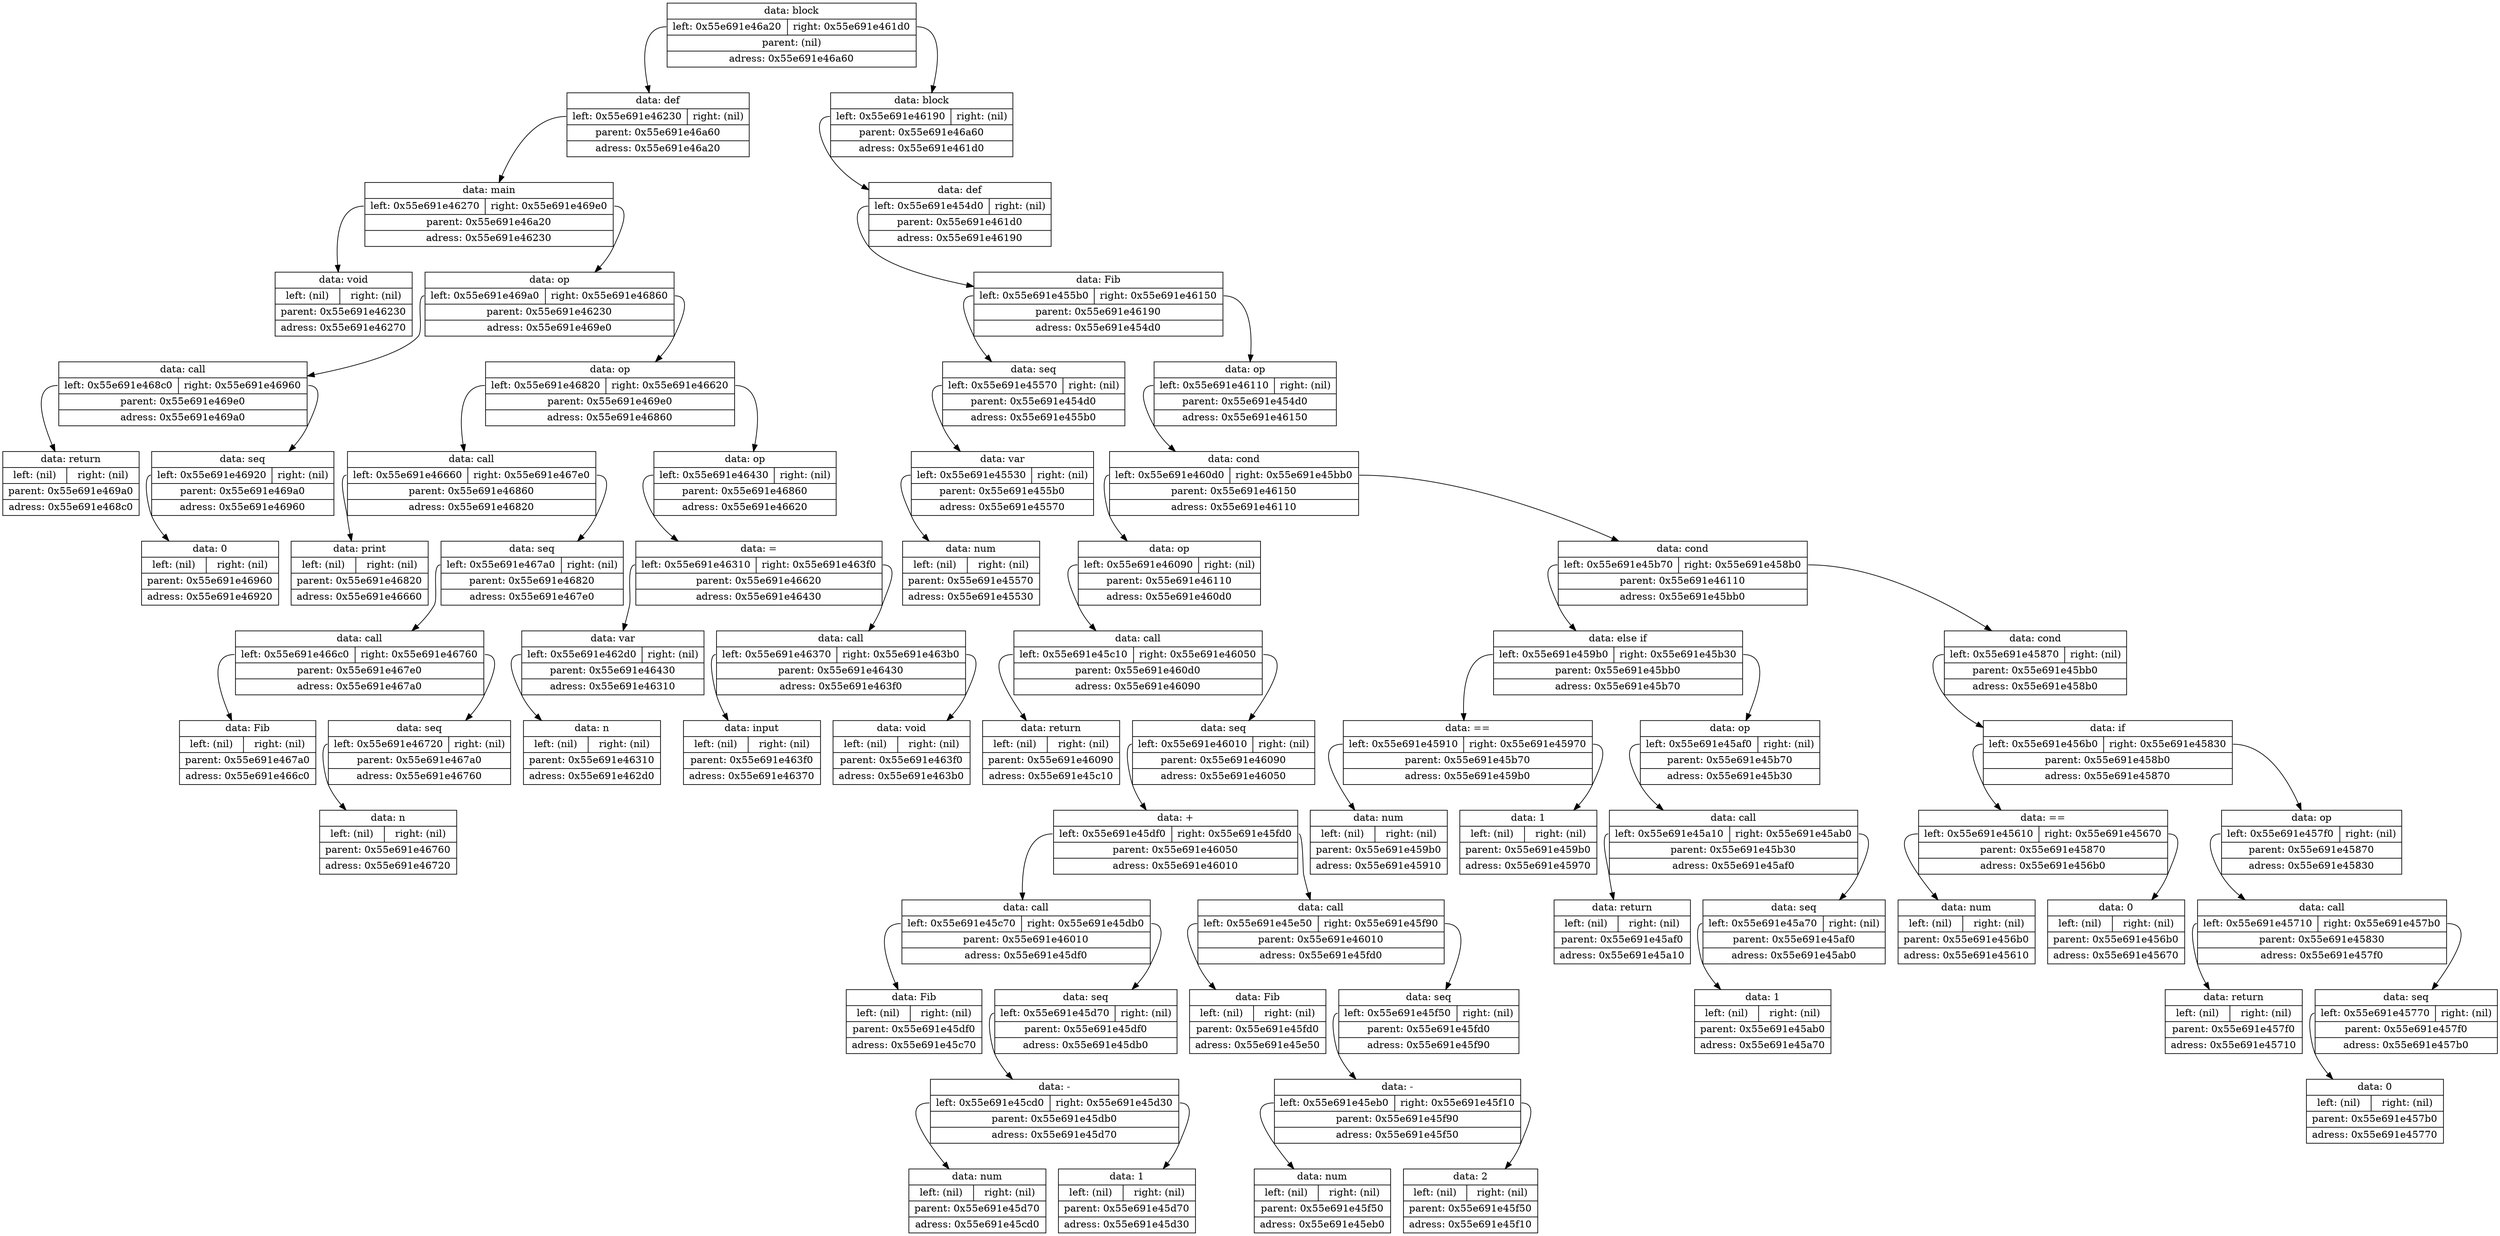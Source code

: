 digraph dump
{
	node0x55e691e46a60 [shape = "record", label = "{<f1>data: block|{<f2>left: 0x55e691e46a20|<f3>right: 0x55e691e461d0}|<f4>parent: (nil)|<f5>adress: 0x55e691e46a60}"];
	node0x55e691e46a20 [shape = "record", label = "{<f1>data: def|{<f2>left: 0x55e691e46230|<f3>right: (nil)}|<f4>parent: 0x55e691e46a60|<f5>adress: 0x55e691e46a20}"];
	node0x55e691e46230 [shape = "record", label = "{<f1>data: main|{<f2>left: 0x55e691e46270|<f3>right: 0x55e691e469e0}|<f4>parent: 0x55e691e46a20|<f5>adress: 0x55e691e46230}"];
	node0x55e691e46270 [shape = "record", label = "{<f1>data: void|{<f2>left: (nil)|<f3>right: (nil)}|<f4>parent: 0x55e691e46230|<f5>adress: 0x55e691e46270}"];
	node0x55e691e46230:f2 -> node0x55e691e46270
	node0x55e691e469e0 [shape = "record", label = "{<f1>data: op|{<f2>left: 0x55e691e469a0|<f3>right: 0x55e691e46860}|<f4>parent: 0x55e691e46230|<f5>adress: 0x55e691e469e0}"];
	node0x55e691e469a0 [shape = "record", label = "{<f1>data: call|{<f2>left: 0x55e691e468c0|<f3>right: 0x55e691e46960}|<f4>parent: 0x55e691e469e0|<f5>adress: 0x55e691e469a0}"];
	node0x55e691e468c0 [shape = "record", label = "{<f1>data: return|{<f2>left: (nil)|<f3>right: (nil)}|<f4>parent: 0x55e691e469a0|<f5>adress: 0x55e691e468c0}"];
	node0x55e691e469a0:f2 -> node0x55e691e468c0
	node0x55e691e46960 [shape = "record", label = "{<f1>data: seq|{<f2>left: 0x55e691e46920|<f3>right: (nil)}|<f4>parent: 0x55e691e469a0|<f5>adress: 0x55e691e46960}"];
	node0x55e691e46920 [shape = "record", label = "{<f1>data: 0|{<f2>left: (nil)|<f3>right: (nil)}|<f4>parent: 0x55e691e46960|<f5>adress: 0x55e691e46920}"];
	node0x55e691e46960:f2 -> node0x55e691e46920
	node0x55e691e469a0:f3 -> node0x55e691e46960
	node0x55e691e469e0:f2 -> node0x55e691e469a0
	node0x55e691e46860 [shape = "record", label = "{<f1>data: op|{<f2>left: 0x55e691e46820|<f3>right: 0x55e691e46620}|<f4>parent: 0x55e691e469e0|<f5>adress: 0x55e691e46860}"];
	node0x55e691e46820 [shape = "record", label = "{<f1>data: call|{<f2>left: 0x55e691e46660|<f3>right: 0x55e691e467e0}|<f4>parent: 0x55e691e46860|<f5>adress: 0x55e691e46820}"];
	node0x55e691e46660 [shape = "record", label = "{<f1>data: print|{<f2>left: (nil)|<f3>right: (nil)}|<f4>parent: 0x55e691e46820|<f5>adress: 0x55e691e46660}"];
	node0x55e691e46820:f2 -> node0x55e691e46660
	node0x55e691e467e0 [shape = "record", label = "{<f1>data: seq|{<f2>left: 0x55e691e467a0|<f3>right: (nil)}|<f4>parent: 0x55e691e46820|<f5>adress: 0x55e691e467e0}"];
	node0x55e691e467a0 [shape = "record", label = "{<f1>data: call|{<f2>left: 0x55e691e466c0|<f3>right: 0x55e691e46760}|<f4>parent: 0x55e691e467e0|<f5>adress: 0x55e691e467a0}"];
	node0x55e691e466c0 [shape = "record", label = "{<f1>data: Fib|{<f2>left: (nil)|<f3>right: (nil)}|<f4>parent: 0x55e691e467a0|<f5>adress: 0x55e691e466c0}"];
	node0x55e691e467a0:f2 -> node0x55e691e466c0
	node0x55e691e46760 [shape = "record", label = "{<f1>data: seq|{<f2>left: 0x55e691e46720|<f3>right: (nil)}|<f4>parent: 0x55e691e467a0|<f5>adress: 0x55e691e46760}"];
	node0x55e691e46720 [shape = "record", label = "{<f1>data: n|{<f2>left: (nil)|<f3>right: (nil)}|<f4>parent: 0x55e691e46760|<f5>adress: 0x55e691e46720}"];
	node0x55e691e46760:f2 -> node0x55e691e46720
	node0x55e691e467a0:f3 -> node0x55e691e46760
	node0x55e691e467e0:f2 -> node0x55e691e467a0
	node0x55e691e46820:f3 -> node0x55e691e467e0
	node0x55e691e46860:f2 -> node0x55e691e46820
	node0x55e691e46620 [shape = "record", label = "{<f1>data: op|{<f2>left: 0x55e691e46430|<f3>right: (nil)}|<f4>parent: 0x55e691e46860|<f5>adress: 0x55e691e46620}"];
	node0x55e691e46430 [shape = "record", label = "{<f1>data: =|{<f2>left: 0x55e691e46310|<f3>right: 0x55e691e463f0}|<f4>parent: 0x55e691e46620|<f5>adress: 0x55e691e46430}"];
	node0x55e691e46310 [shape = "record", label = "{<f1>data: var|{<f2>left: 0x55e691e462d0|<f3>right: (nil)}|<f4>parent: 0x55e691e46430|<f5>adress: 0x55e691e46310}"];
	node0x55e691e462d0 [shape = "record", label = "{<f1>data: n|{<f2>left: (nil)|<f3>right: (nil)}|<f4>parent: 0x55e691e46310|<f5>adress: 0x55e691e462d0}"];
	node0x55e691e46310:f2 -> node0x55e691e462d0
	node0x55e691e46430:f2 -> node0x55e691e46310
	node0x55e691e463f0 [shape = "record", label = "{<f1>data: call|{<f2>left: 0x55e691e46370|<f3>right: 0x55e691e463b0}|<f4>parent: 0x55e691e46430|<f5>adress: 0x55e691e463f0}"];
	node0x55e691e46370 [shape = "record", label = "{<f1>data: input|{<f2>left: (nil)|<f3>right: (nil)}|<f4>parent: 0x55e691e463f0|<f5>adress: 0x55e691e46370}"];
	node0x55e691e463f0:f2 -> node0x55e691e46370
	node0x55e691e463b0 [shape = "record", label = "{<f1>data: void|{<f2>left: (nil)|<f3>right: (nil)}|<f4>parent: 0x55e691e463f0|<f5>adress: 0x55e691e463b0}"];
	node0x55e691e463f0:f3 -> node0x55e691e463b0
	node0x55e691e46430:f3 -> node0x55e691e463f0
	node0x55e691e46620:f2 -> node0x55e691e46430
	node0x55e691e46860:f3 -> node0x55e691e46620
	node0x55e691e469e0:f3 -> node0x55e691e46860
	node0x55e691e46230:f3 -> node0x55e691e469e0
	node0x55e691e46a20:f2 -> node0x55e691e46230
	node0x55e691e46a60:f2 -> node0x55e691e46a20
	node0x55e691e461d0 [shape = "record", label = "{<f1>data: block|{<f2>left: 0x55e691e46190|<f3>right: (nil)}|<f4>parent: 0x55e691e46a60|<f5>adress: 0x55e691e461d0}"];
	node0x55e691e46190 [shape = "record", label = "{<f1>data: def|{<f2>left: 0x55e691e454d0|<f3>right: (nil)}|<f4>parent: 0x55e691e461d0|<f5>adress: 0x55e691e46190}"];
	node0x55e691e454d0 [shape = "record", label = "{<f1>data: Fib|{<f2>left: 0x55e691e455b0|<f3>right: 0x55e691e46150}|<f4>parent: 0x55e691e46190|<f5>adress: 0x55e691e454d0}"];
	node0x55e691e455b0 [shape = "record", label = "{<f1>data: seq|{<f2>left: 0x55e691e45570|<f3>right: (nil)}|<f4>parent: 0x55e691e454d0|<f5>adress: 0x55e691e455b0}"];
	node0x55e691e45570 [shape = "record", label = "{<f1>data: var|{<f2>left: 0x55e691e45530|<f3>right: (nil)}|<f4>parent: 0x55e691e455b0|<f5>adress: 0x55e691e45570}"];
	node0x55e691e45530 [shape = "record", label = "{<f1>data: num|{<f2>left: (nil)|<f3>right: (nil)}|<f4>parent: 0x55e691e45570|<f5>adress: 0x55e691e45530}"];
	node0x55e691e45570:f2 -> node0x55e691e45530
	node0x55e691e455b0:f2 -> node0x55e691e45570
	node0x55e691e454d0:f2 -> node0x55e691e455b0
	node0x55e691e46150 [shape = "record", label = "{<f1>data: op|{<f2>left: 0x55e691e46110|<f3>right: (nil)}|<f4>parent: 0x55e691e454d0|<f5>adress: 0x55e691e46150}"];
	node0x55e691e46110 [shape = "record", label = "{<f1>data: cond|{<f2>left: 0x55e691e460d0|<f3>right: 0x55e691e45bb0}|<f4>parent: 0x55e691e46150|<f5>adress: 0x55e691e46110}"];
	node0x55e691e460d0 [shape = "record", label = "{<f1>data: op|{<f2>left: 0x55e691e46090|<f3>right: (nil)}|<f4>parent: 0x55e691e46110|<f5>adress: 0x55e691e460d0}"];
	node0x55e691e46090 [shape = "record", label = "{<f1>data: call|{<f2>left: 0x55e691e45c10|<f3>right: 0x55e691e46050}|<f4>parent: 0x55e691e460d0|<f5>adress: 0x55e691e46090}"];
	node0x55e691e45c10 [shape = "record", label = "{<f1>data: return|{<f2>left: (nil)|<f3>right: (nil)}|<f4>parent: 0x55e691e46090|<f5>adress: 0x55e691e45c10}"];
	node0x55e691e46090:f2 -> node0x55e691e45c10
	node0x55e691e46050 [shape = "record", label = "{<f1>data: seq|{<f2>left: 0x55e691e46010|<f3>right: (nil)}|<f4>parent: 0x55e691e46090|<f5>adress: 0x55e691e46050}"];
	node0x55e691e46010 [shape = "record", label = "{<f1>data: +|{<f2>left: 0x55e691e45df0|<f3>right: 0x55e691e45fd0}|<f4>parent: 0x55e691e46050|<f5>adress: 0x55e691e46010}"];
	node0x55e691e45df0 [shape = "record", label = "{<f1>data: call|{<f2>left: 0x55e691e45c70|<f3>right: 0x55e691e45db0}|<f4>parent: 0x55e691e46010|<f5>adress: 0x55e691e45df0}"];
	node0x55e691e45c70 [shape = "record", label = "{<f1>data: Fib|{<f2>left: (nil)|<f3>right: (nil)}|<f4>parent: 0x55e691e45df0|<f5>adress: 0x55e691e45c70}"];
	node0x55e691e45df0:f2 -> node0x55e691e45c70
	node0x55e691e45db0 [shape = "record", label = "{<f1>data: seq|{<f2>left: 0x55e691e45d70|<f3>right: (nil)}|<f4>parent: 0x55e691e45df0|<f5>adress: 0x55e691e45db0}"];
	node0x55e691e45d70 [shape = "record", label = "{<f1>data: -|{<f2>left: 0x55e691e45cd0|<f3>right: 0x55e691e45d30}|<f4>parent: 0x55e691e45db0|<f5>adress: 0x55e691e45d70}"];
	node0x55e691e45cd0 [shape = "record", label = "{<f1>data: num|{<f2>left: (nil)|<f3>right: (nil)}|<f4>parent: 0x55e691e45d70|<f5>adress: 0x55e691e45cd0}"];
	node0x55e691e45d70:f2 -> node0x55e691e45cd0
	node0x55e691e45d30 [shape = "record", label = "{<f1>data: 1|{<f2>left: (nil)|<f3>right: (nil)}|<f4>parent: 0x55e691e45d70|<f5>adress: 0x55e691e45d30}"];
	node0x55e691e45d70:f3 -> node0x55e691e45d30
	node0x55e691e45db0:f2 -> node0x55e691e45d70
	node0x55e691e45df0:f3 -> node0x55e691e45db0
	node0x55e691e46010:f2 -> node0x55e691e45df0
	node0x55e691e45fd0 [shape = "record", label = "{<f1>data: call|{<f2>left: 0x55e691e45e50|<f3>right: 0x55e691e45f90}|<f4>parent: 0x55e691e46010|<f5>adress: 0x55e691e45fd0}"];
	node0x55e691e45e50 [shape = "record", label = "{<f1>data: Fib|{<f2>left: (nil)|<f3>right: (nil)}|<f4>parent: 0x55e691e45fd0|<f5>adress: 0x55e691e45e50}"];
	node0x55e691e45fd0:f2 -> node0x55e691e45e50
	node0x55e691e45f90 [shape = "record", label = "{<f1>data: seq|{<f2>left: 0x55e691e45f50|<f3>right: (nil)}|<f4>parent: 0x55e691e45fd0|<f5>adress: 0x55e691e45f90}"];
	node0x55e691e45f50 [shape = "record", label = "{<f1>data: -|{<f2>left: 0x55e691e45eb0|<f3>right: 0x55e691e45f10}|<f4>parent: 0x55e691e45f90|<f5>adress: 0x55e691e45f50}"];
	node0x55e691e45eb0 [shape = "record", label = "{<f1>data: num|{<f2>left: (nil)|<f3>right: (nil)}|<f4>parent: 0x55e691e45f50|<f5>adress: 0x55e691e45eb0}"];
	node0x55e691e45f50:f2 -> node0x55e691e45eb0
	node0x55e691e45f10 [shape = "record", label = "{<f1>data: 2|{<f2>left: (nil)|<f3>right: (nil)}|<f4>parent: 0x55e691e45f50|<f5>adress: 0x55e691e45f10}"];
	node0x55e691e45f50:f3 -> node0x55e691e45f10
	node0x55e691e45f90:f2 -> node0x55e691e45f50
	node0x55e691e45fd0:f3 -> node0x55e691e45f90
	node0x55e691e46010:f3 -> node0x55e691e45fd0
	node0x55e691e46050:f2 -> node0x55e691e46010
	node0x55e691e46090:f3 -> node0x55e691e46050
	node0x55e691e460d0:f2 -> node0x55e691e46090
	node0x55e691e46110:f2 -> node0x55e691e460d0
	node0x55e691e45bb0 [shape = "record", label = "{<f1>data: cond|{<f2>left: 0x55e691e45b70|<f3>right: 0x55e691e458b0}|<f4>parent: 0x55e691e46110|<f5>adress: 0x55e691e45bb0}"];
	node0x55e691e45b70 [shape = "record", label = "{<f1>data: else if|{<f2>left: 0x55e691e459b0|<f3>right: 0x55e691e45b30}|<f4>parent: 0x55e691e45bb0|<f5>adress: 0x55e691e45b70}"];
	node0x55e691e459b0 [shape = "record", label = "{<f1>data: ==|{<f2>left: 0x55e691e45910|<f3>right: 0x55e691e45970}|<f4>parent: 0x55e691e45b70|<f5>adress: 0x55e691e459b0}"];
	node0x55e691e45910 [shape = "record", label = "{<f1>data: num|{<f2>left: (nil)|<f3>right: (nil)}|<f4>parent: 0x55e691e459b0|<f5>adress: 0x55e691e45910}"];
	node0x55e691e459b0:f2 -> node0x55e691e45910
	node0x55e691e45970 [shape = "record", label = "{<f1>data: 1|{<f2>left: (nil)|<f3>right: (nil)}|<f4>parent: 0x55e691e459b0|<f5>adress: 0x55e691e45970}"];
	node0x55e691e459b0:f3 -> node0x55e691e45970
	node0x55e691e45b70:f2 -> node0x55e691e459b0
	node0x55e691e45b30 [shape = "record", label = "{<f1>data: op|{<f2>left: 0x55e691e45af0|<f3>right: (nil)}|<f4>parent: 0x55e691e45b70|<f5>adress: 0x55e691e45b30}"];
	node0x55e691e45af0 [shape = "record", label = "{<f1>data: call|{<f2>left: 0x55e691e45a10|<f3>right: 0x55e691e45ab0}|<f4>parent: 0x55e691e45b30|<f5>adress: 0x55e691e45af0}"];
	node0x55e691e45a10 [shape = "record", label = "{<f1>data: return|{<f2>left: (nil)|<f3>right: (nil)}|<f4>parent: 0x55e691e45af0|<f5>adress: 0x55e691e45a10}"];
	node0x55e691e45af0:f2 -> node0x55e691e45a10
	node0x55e691e45ab0 [shape = "record", label = "{<f1>data: seq|{<f2>left: 0x55e691e45a70|<f3>right: (nil)}|<f4>parent: 0x55e691e45af0|<f5>adress: 0x55e691e45ab0}"];
	node0x55e691e45a70 [shape = "record", label = "{<f1>data: 1|{<f2>left: (nil)|<f3>right: (nil)}|<f4>parent: 0x55e691e45ab0|<f5>adress: 0x55e691e45a70}"];
	node0x55e691e45ab0:f2 -> node0x55e691e45a70
	node0x55e691e45af0:f3 -> node0x55e691e45ab0
	node0x55e691e45b30:f2 -> node0x55e691e45af0
	node0x55e691e45b70:f3 -> node0x55e691e45b30
	node0x55e691e45bb0:f2 -> node0x55e691e45b70
	node0x55e691e458b0 [shape = "record", label = "{<f1>data: cond|{<f2>left: 0x55e691e45870|<f3>right: (nil)}|<f4>parent: 0x55e691e45bb0|<f5>adress: 0x55e691e458b0}"];
	node0x55e691e45870 [shape = "record", label = "{<f1>data: if|{<f2>left: 0x55e691e456b0|<f3>right: 0x55e691e45830}|<f4>parent: 0x55e691e458b0|<f5>adress: 0x55e691e45870}"];
	node0x55e691e456b0 [shape = "record", label = "{<f1>data: ==|{<f2>left: 0x55e691e45610|<f3>right: 0x55e691e45670}|<f4>parent: 0x55e691e45870|<f5>adress: 0x55e691e456b0}"];
	node0x55e691e45610 [shape = "record", label = "{<f1>data: num|{<f2>left: (nil)|<f3>right: (nil)}|<f4>parent: 0x55e691e456b0|<f5>adress: 0x55e691e45610}"];
	node0x55e691e456b0:f2 -> node0x55e691e45610
	node0x55e691e45670 [shape = "record", label = "{<f1>data: 0|{<f2>left: (nil)|<f3>right: (nil)}|<f4>parent: 0x55e691e456b0|<f5>adress: 0x55e691e45670}"];
	node0x55e691e456b0:f3 -> node0x55e691e45670
	node0x55e691e45870:f2 -> node0x55e691e456b0
	node0x55e691e45830 [shape = "record", label = "{<f1>data: op|{<f2>left: 0x55e691e457f0|<f3>right: (nil)}|<f4>parent: 0x55e691e45870|<f5>adress: 0x55e691e45830}"];
	node0x55e691e457f0 [shape = "record", label = "{<f1>data: call|{<f2>left: 0x55e691e45710|<f3>right: 0x55e691e457b0}|<f4>parent: 0x55e691e45830|<f5>adress: 0x55e691e457f0}"];
	node0x55e691e45710 [shape = "record", label = "{<f1>data: return|{<f2>left: (nil)|<f3>right: (nil)}|<f4>parent: 0x55e691e457f0|<f5>adress: 0x55e691e45710}"];
	node0x55e691e457f0:f2 -> node0x55e691e45710
	node0x55e691e457b0 [shape = "record", label = "{<f1>data: seq|{<f2>left: 0x55e691e45770|<f3>right: (nil)}|<f4>parent: 0x55e691e457f0|<f5>adress: 0x55e691e457b0}"];
	node0x55e691e45770 [shape = "record", label = "{<f1>data: 0|{<f2>left: (nil)|<f3>right: (nil)}|<f4>parent: 0x55e691e457b0|<f5>adress: 0x55e691e45770}"];
	node0x55e691e457b0:f2 -> node0x55e691e45770
	node0x55e691e457f0:f3 -> node0x55e691e457b0
	node0x55e691e45830:f2 -> node0x55e691e457f0
	node0x55e691e45870:f3 -> node0x55e691e45830
	node0x55e691e458b0:f2 -> node0x55e691e45870
	node0x55e691e45bb0:f3 -> node0x55e691e458b0
	node0x55e691e46110:f3 -> node0x55e691e45bb0
	node0x55e691e46150:f2 -> node0x55e691e46110
	node0x55e691e454d0:f3 -> node0x55e691e46150
	node0x55e691e46190:f2 -> node0x55e691e454d0
	node0x55e691e461d0:f2 -> node0x55e691e46190
	node0x55e691e46a60:f3 -> node0x55e691e461d0

}
